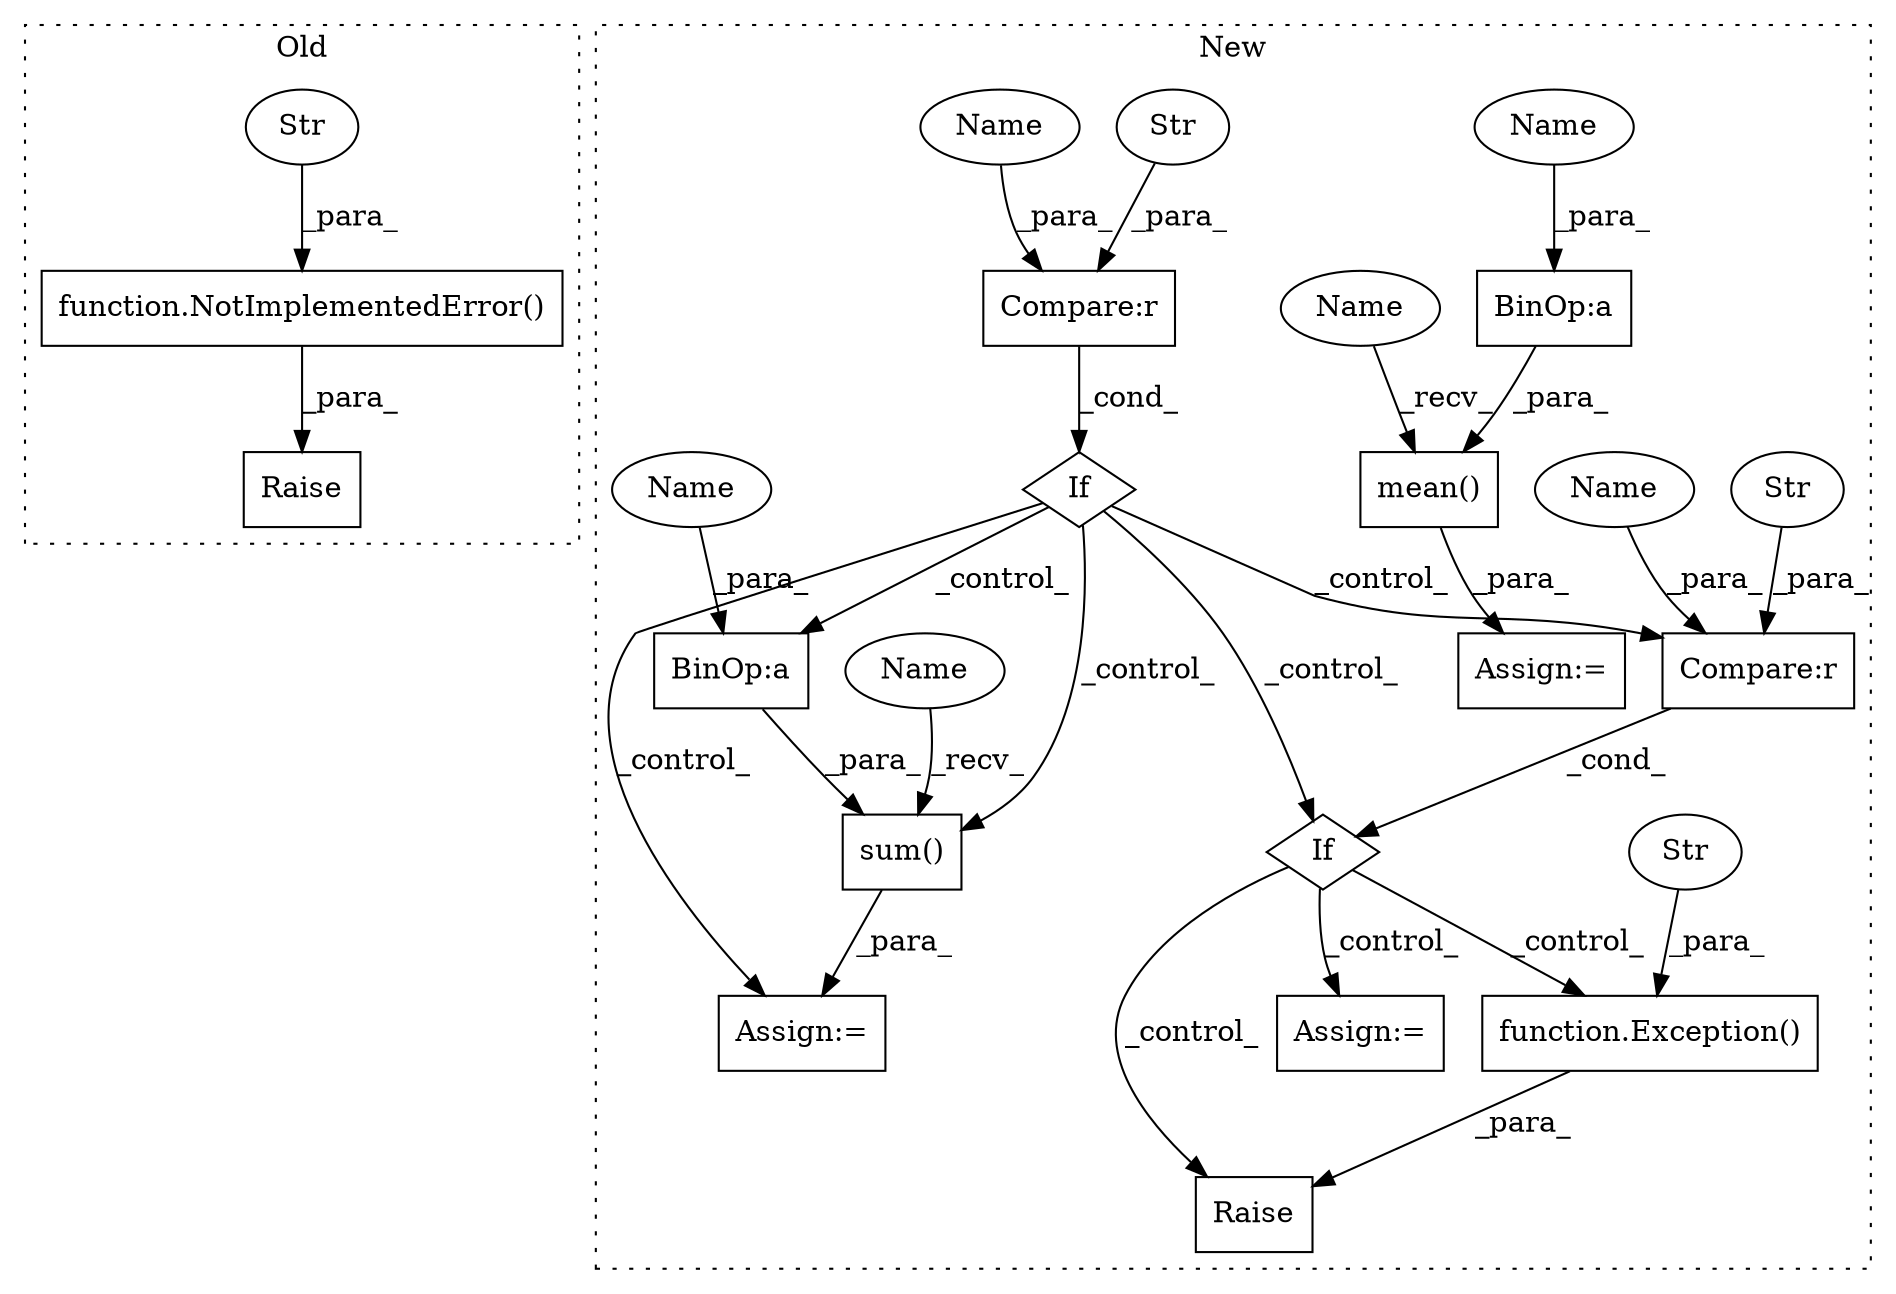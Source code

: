 digraph G {
subgraph cluster0 {
1 [label="function.NotImplementedError()" a="75" s="4079,4117" l="20,1" shape="box"];
3 [label="Raise" a="91" s="4073" l="6" shape="box"];
4 [label="Str" a="66" s="4099" l="18" shape="ellipse"];
label = "Old";
style="dotted";
}
subgraph cluster1 {
2 [label="Raise" a="91" s="3846" l="6" shape="box"];
5 [label="If" a="96" s="3776" l="0" shape="diamond"];
6 [label="Compare:r" a="40" s="3776" l="19" shape="box"];
7 [label="If" a="96" s="3705" l="0" shape="diamond"];
8 [label="Compare:r" a="40" s="3705" l="18" shape="box"];
9 [label="sum()" a="75" s="3740,3765" l="10,1" shape="box"];
10 [label="Assign:=" a="68" s="3809" l="3" shape="box"];
11 [label="Assign:=" a="68" s="3737" l="3" shape="box"];
12 [label="function.Exception()" a="75" s="3852,3915" l="10,1" shape="box"];
13 [label="Str" a="66" s="3862" l="53" shape="ellipse"];
14 [label="BinOp:a" a="82" s="3756" l="3" shape="box"];
15 [label="Str" a="66" s="3718" l="5" shape="ellipse"];
16 [label="Str" a="66" s="3789" l="6" shape="ellipse"];
17 [label="BinOp:a" a="82" s="3685" l="3" shape="box"];
18 [label="mean()" a="75" s="3668,3694" l="11,1" shape="box"];
19 [label="Assign:=" a="68" s="3665" l="3" shape="box"];
20 [label="Name" a="87" s="3668" l="5" shape="ellipse"];
21 [label="Name" a="87" s="3740" l="5" shape="ellipse"];
22 [label="Name" a="87" s="3705" l="9" shape="ellipse"];
23 [label="Name" a="87" s="3776" l="9" shape="ellipse"];
24 [label="Name" a="87" s="3759" l="6" shape="ellipse"];
25 [label="Name" a="87" s="3688" l="6" shape="ellipse"];
label = "New";
style="dotted";
}
1 -> 3 [label="_para_"];
4 -> 1 [label="_para_"];
5 -> 12 [label="_control_"];
5 -> 10 [label="_control_"];
5 -> 2 [label="_control_"];
6 -> 5 [label="_cond_"];
7 -> 5 [label="_control_"];
7 -> 14 [label="_control_"];
7 -> 9 [label="_control_"];
7 -> 6 [label="_control_"];
7 -> 11 [label="_control_"];
8 -> 7 [label="_cond_"];
9 -> 11 [label="_para_"];
12 -> 2 [label="_para_"];
13 -> 12 [label="_para_"];
14 -> 9 [label="_para_"];
15 -> 8 [label="_para_"];
16 -> 6 [label="_para_"];
17 -> 18 [label="_para_"];
18 -> 19 [label="_para_"];
20 -> 18 [label="_recv_"];
21 -> 9 [label="_recv_"];
22 -> 8 [label="_para_"];
23 -> 6 [label="_para_"];
24 -> 14 [label="_para_"];
25 -> 17 [label="_para_"];
}